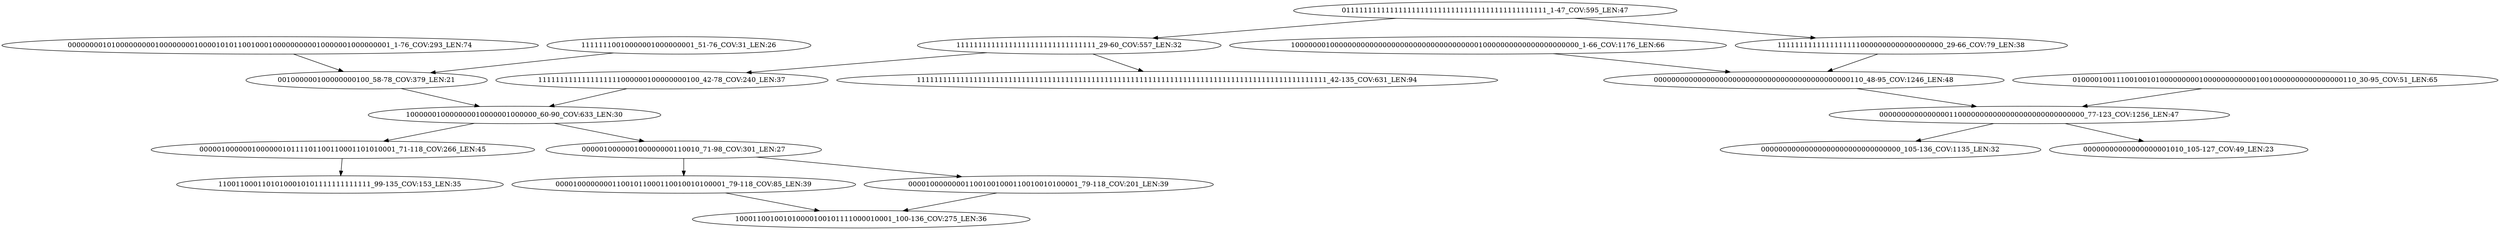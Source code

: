 digraph G {
    "1111111111111111111000000100000000100_42-78_COV:240_LEN:37" -> "100000010000000010000001000000_60-90_COV:633_LEN:30";
    "100000010000000010000001000000_60-90_COV:633_LEN:30" -> "000001000000100000010111101100110001101010001_71-118_COV:266_LEN:45";
    "100000010000000010000001000000_60-90_COV:633_LEN:30" -> "000001000000100000000110010_71-98_COV:301_LEN:27";
    "01000010011100100101000000000100000000000010010000000000000000110_30-95_COV:51_LEN:65" -> "00000000000000001100000000000000000000000000000_77-123_COV:1256_LEN:47";
    "00000000101000000000100000000100001010110010001000000000010000001000000001_1-76_COV:293_LEN:74" -> "001000000100000000100_58-78_COV:379_LEN:21";
    "11111111111111111110000000000000000000_29-66_COV:79_LEN:38" -> "000000000000000000000000000000000000000000000110_48-95_COV:1246_LEN:48";
    "11111110010000001000000001_51-76_COV:31_LEN:26" -> "001000000100000000100_58-78_COV:379_LEN:21";
    "00000000000000001100000000000000000000000000000_77-123_COV:1256_LEN:47" -> "00000000000000000000000000000000_105-136_COV:1135_LEN:32";
    "00000000000000001100000000000000000000000000000_77-123_COV:1256_LEN:47" -> "00000000000000000001010_105-127_COV:49_LEN:23";
    "000010000000011001001000110010010100001_79-118_COV:201_LEN:39" -> "100011001001010000100101111000010001_100-136_COV:275_LEN:36";
    "01111111111111111111111111111111111111111111111_1-47_COV:595_LEN:47" -> "11111111111111111110000000000000000000_29-66_COV:79_LEN:38";
    "01111111111111111111111111111111111111111111111_1-47_COV:595_LEN:47" -> "11111111111111111111111111111111_29-60_COV:557_LEN:32";
    "11111111111111111111111111111111_29-60_COV:557_LEN:32" -> "1111111111111111111000000100000000100_42-78_COV:240_LEN:37";
    "11111111111111111111111111111111_29-60_COV:557_LEN:32" -> "1111111111111111111111111111111111111111111111111111111111111111111111111111111111111111111111_42-135_COV:631_LEN:94";
    "100000001000000000000000000000000000000000010000000000000000000000_1-66_COV:1176_LEN:66" -> "000000000000000000000000000000000000000000000110_48-95_COV:1246_LEN:48";
    "000010000000011001011000110010010100001_79-118_COV:85_LEN:39" -> "100011001001010000100101111000010001_100-136_COV:275_LEN:36";
    "000001000000100000010111101100110001101010001_71-118_COV:266_LEN:45" -> "11001100011010100010101111111111111_99-135_COV:153_LEN:35";
    "000001000000100000000110010_71-98_COV:301_LEN:27" -> "000010000000011001001000110010010100001_79-118_COV:201_LEN:39";
    "000001000000100000000110010_71-98_COV:301_LEN:27" -> "000010000000011001011000110010010100001_79-118_COV:85_LEN:39";
    "000000000000000000000000000000000000000000000110_48-95_COV:1246_LEN:48" -> "00000000000000001100000000000000000000000000000_77-123_COV:1256_LEN:47";
    "001000000100000000100_58-78_COV:379_LEN:21" -> "100000010000000010000001000000_60-90_COV:633_LEN:30";
}
